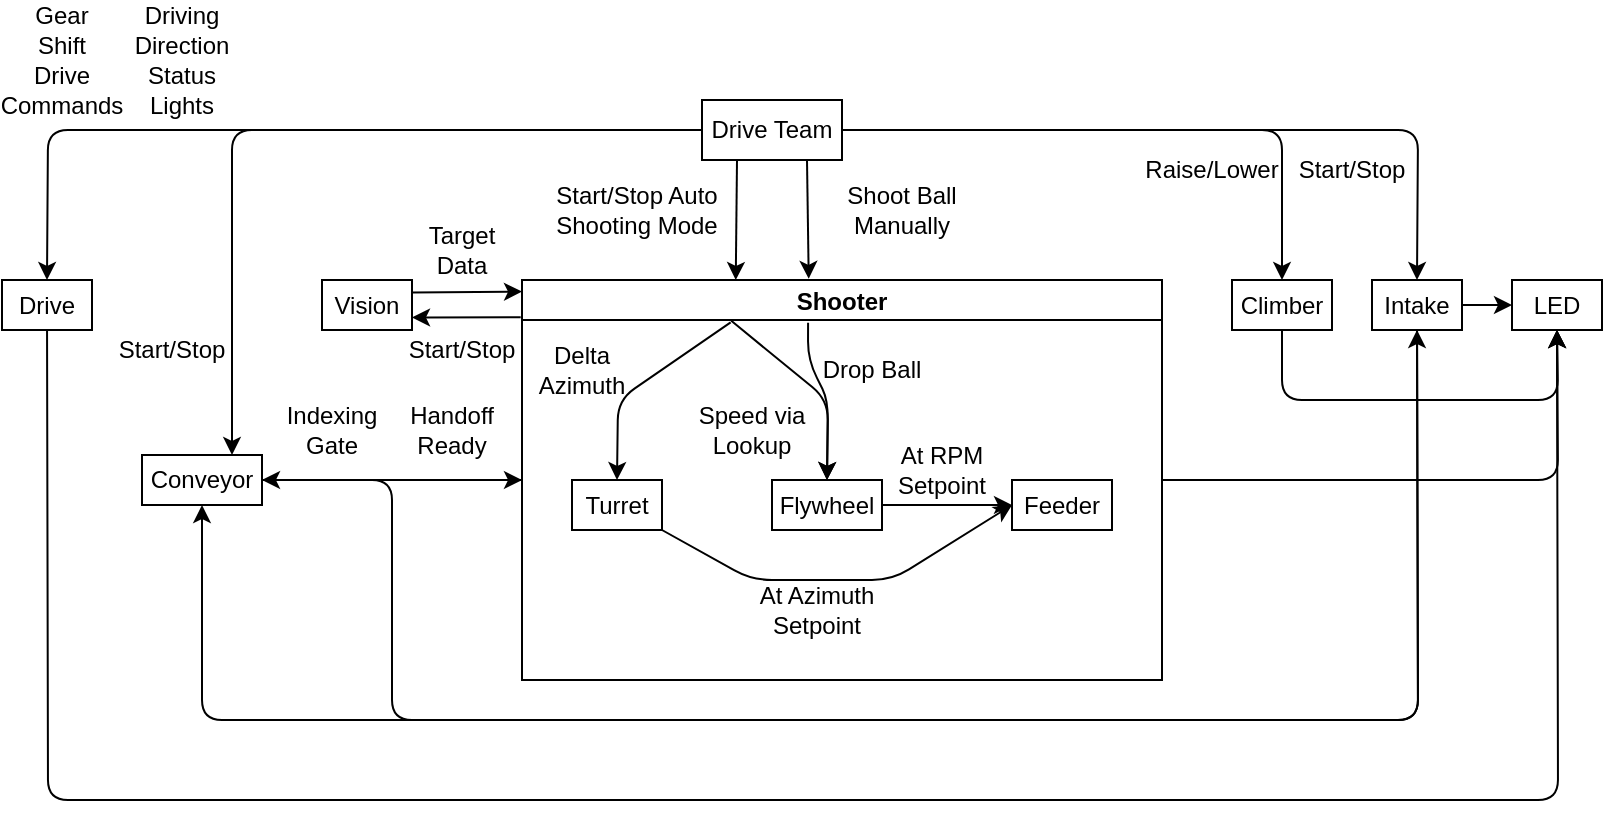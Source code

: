 <mxfile>
    <diagram id="sO3x3uy_BBgyKqLa8RWT" name="Main Page">
        <mxGraphModel dx="1183" dy="469" grid="1" gridSize="10" guides="1" tooltips="1" connect="1" arrows="1" fold="1" page="1" pageScale="1" pageWidth="850" pageHeight="1100" math="0" shadow="0">
            <root>
                <mxCell id="0"/>
                <mxCell id="1" parent="0"/>
                <mxCell id="28" style="edgeStyle=none;html=1;entryX=0.334;entryY=0;entryDx=0;entryDy=0;fontSize=12;exitX=0.25;exitY=1;exitDx=0;exitDy=0;entryPerimeter=0;" parent="1" source="2" target="15" edge="1">
                    <mxGeometry relative="1" as="geometry"/>
                </mxCell>
                <mxCell id="30" style="edgeStyle=none;html=1;exitX=0.75;exitY=1;exitDx=0;exitDy=0;entryX=0.448;entryY=-0.003;entryDx=0;entryDy=0;fontSize=12;entryPerimeter=0;" parent="1" source="2" target="15" edge="1">
                    <mxGeometry relative="1" as="geometry"/>
                </mxCell>
                <mxCell id="35" style="edgeStyle=none;html=1;exitX=0;exitY=0.5;exitDx=0;exitDy=0;entryX=0.5;entryY=0;entryDx=0;entryDy=0;" edge="1" parent="1" source="2" target="5">
                    <mxGeometry relative="1" as="geometry">
                        <Array as="points">
                            <mxPoint x="28" y="65"/>
                        </Array>
                    </mxGeometry>
                </mxCell>
                <mxCell id="43" style="edgeStyle=none;html=1;entryX=0.75;entryY=0;entryDx=0;entryDy=0;" edge="1" parent="1" source="2" target="8">
                    <mxGeometry relative="1" as="geometry">
                        <Array as="points">
                            <mxPoint x="120" y="65"/>
                        </Array>
                    </mxGeometry>
                </mxCell>
                <mxCell id="55" style="edgeStyle=none;html=1;exitX=1;exitY=0.5;exitDx=0;exitDy=0;entryX=0.5;entryY=0;entryDx=0;entryDy=0;" edge="1" parent="1" source="2" target="10">
                    <mxGeometry relative="1" as="geometry">
                        <Array as="points">
                            <mxPoint x="645" y="65"/>
                        </Array>
                    </mxGeometry>
                </mxCell>
                <mxCell id="59" style="edgeStyle=none;html=1;exitX=1;exitY=0.5;exitDx=0;exitDy=0;entryX=0.5;entryY=0;entryDx=0;entryDy=0;" edge="1" parent="1" source="2" target="3">
                    <mxGeometry relative="1" as="geometry">
                        <Array as="points">
                            <mxPoint x="713" y="65"/>
                        </Array>
                    </mxGeometry>
                </mxCell>
                <mxCell id="2" value="Drive Team" style="rounded=0;whiteSpace=wrap;html=1;" parent="1" vertex="1">
                    <mxGeometry x="355" y="50" width="70" height="30" as="geometry"/>
                </mxCell>
                <mxCell id="61" style="edgeStyle=none;html=1;entryX=0.5;entryY=1;entryDx=0;entryDy=0;" edge="1" parent="1" source="3" target="8">
                    <mxGeometry relative="1" as="geometry">
                        <Array as="points">
                            <mxPoint x="713" y="360"/>
                            <mxPoint x="105" y="360"/>
                        </Array>
                    </mxGeometry>
                </mxCell>
                <mxCell id="63" style="edgeStyle=none;html=1;entryX=0;entryY=0.5;entryDx=0;entryDy=0;" edge="1" parent="1" source="3" target="34">
                    <mxGeometry relative="1" as="geometry"/>
                </mxCell>
                <mxCell id="3" value="Intake" style="whiteSpace=wrap;html=1;rounded=0;" parent="1" vertex="1">
                    <mxGeometry x="690" y="140" width="45" height="25" as="geometry"/>
                </mxCell>
                <mxCell id="62" style="edgeStyle=none;html=1;entryX=0.5;entryY=1;entryDx=0;entryDy=0;" edge="1" parent="1" source="5" target="34">
                    <mxGeometry relative="1" as="geometry">
                        <Array as="points">
                            <mxPoint x="28" y="400"/>
                            <mxPoint x="783" y="400"/>
                        </Array>
                    </mxGeometry>
                </mxCell>
                <mxCell id="5" value="Drive" style="whiteSpace=wrap;html=1;rounded=0;" parent="1" vertex="1">
                    <mxGeometry x="5" y="140" width="45" height="25" as="geometry"/>
                </mxCell>
                <mxCell id="49" style="edgeStyle=none;html=1;exitX=1;exitY=0.5;exitDx=0;exitDy=0;entryX=0;entryY=0.5;entryDx=0;entryDy=0;" edge="1" parent="1" source="8" target="15">
                    <mxGeometry relative="1" as="geometry"/>
                </mxCell>
                <mxCell id="66" style="edgeStyle=none;html=1;exitX=1;exitY=0.5;exitDx=0;exitDy=0;entryX=0.5;entryY=1;entryDx=0;entryDy=0;" edge="1" parent="1" source="8" target="3">
                    <mxGeometry relative="1" as="geometry">
                        <Array as="points">
                            <mxPoint x="200" y="240"/>
                            <mxPoint x="200" y="360"/>
                            <mxPoint x="713" y="360"/>
                        </Array>
                    </mxGeometry>
                </mxCell>
                <mxCell id="8" value="Conveyor" style="whiteSpace=wrap;html=1;rounded=0;" parent="1" vertex="1">
                    <mxGeometry x="75" y="227.5" width="60" height="25" as="geometry"/>
                </mxCell>
                <mxCell id="64" style="edgeStyle=none;html=1;entryX=0.5;entryY=1;entryDx=0;entryDy=0;" edge="1" parent="1" source="10" target="34">
                    <mxGeometry relative="1" as="geometry">
                        <Array as="points">
                            <mxPoint x="645" y="200"/>
                            <mxPoint x="783" y="200"/>
                        </Array>
                    </mxGeometry>
                </mxCell>
                <mxCell id="10" value="Climber" style="whiteSpace=wrap;html=1;rounded=0;" parent="1" vertex="1">
                    <mxGeometry x="620" y="140" width="50" height="25" as="geometry"/>
                </mxCell>
                <mxCell id="16" style="edgeStyle=none;html=1;fontSize=12;entryX=0;entryY=0.029;entryDx=0;entryDy=0;exitX=1;exitY=0.25;exitDx=0;exitDy=0;entryPerimeter=0;" parent="1" source="11" target="15" edge="1">
                    <mxGeometry relative="1" as="geometry">
                        <mxPoint x="230" y="180" as="targetPoint"/>
                        <Array as="points"/>
                    </mxGeometry>
                </mxCell>
                <mxCell id="11" value="Vision" style="whiteSpace=wrap;html=1;rounded=0;" parent="1" vertex="1">
                    <mxGeometry x="165" y="140" width="45" height="25" as="geometry"/>
                </mxCell>
                <mxCell id="50" style="edgeStyle=none;html=1;exitX=0;exitY=0.5;exitDx=0;exitDy=0;entryX=1;entryY=0.5;entryDx=0;entryDy=0;" edge="1" parent="1" source="15" target="8">
                    <mxGeometry relative="1" as="geometry"/>
                </mxCell>
                <mxCell id="53" style="edgeStyle=none;html=1;exitX=-0.002;exitY=0.093;exitDx=0;exitDy=0;entryX=1;entryY=0.75;entryDx=0;entryDy=0;exitPerimeter=0;" edge="1" parent="1" source="15" target="11">
                    <mxGeometry relative="1" as="geometry"/>
                </mxCell>
                <mxCell id="67" style="edgeStyle=none;html=1;exitX=1;exitY=0.5;exitDx=0;exitDy=0;entryX=0.5;entryY=1;entryDx=0;entryDy=0;" edge="1" parent="1" source="15" target="34">
                    <mxGeometry relative="1" as="geometry">
                        <Array as="points">
                            <mxPoint x="783" y="240"/>
                        </Array>
                    </mxGeometry>
                </mxCell>
                <mxCell id="15" value="Shooter" style="swimlane;fontSize=12;fillColor=none;startSize=20;" parent="1" vertex="1">
                    <mxGeometry x="265" y="140" width="320" height="200" as="geometry"/>
                </mxCell>
                <mxCell id="24" style="edgeStyle=none;html=1;entryX=0;entryY=0.5;entryDx=0;entryDy=0;fontSize=12;" parent="15" source="6" target="9" edge="1">
                    <mxGeometry relative="1" as="geometry">
                        <Array as="points">
                            <mxPoint x="115" y="150"/>
                            <mxPoint x="185" y="150"/>
                        </Array>
                    </mxGeometry>
                </mxCell>
                <mxCell id="6" value="Turret" style="whiteSpace=wrap;html=1;rounded=0;" parent="15" vertex="1">
                    <mxGeometry x="25" y="100" width="45" height="25" as="geometry"/>
                </mxCell>
                <mxCell id="7" value="Flywheel" style="whiteSpace=wrap;html=1;rounded=0;" parent="15" vertex="1">
                    <mxGeometry x="125" y="100" width="55" height="25" as="geometry"/>
                </mxCell>
                <mxCell id="9" value="Feeder" style="whiteSpace=wrap;html=1;rounded=0;" parent="15" vertex="1">
                    <mxGeometry x="245" y="100" width="50" height="25" as="geometry"/>
                </mxCell>
                <mxCell id="20" style="edgeStyle=none;html=1;entryX=0.5;entryY=0;entryDx=0;entryDy=0;fontSize=12;exitX=0.326;exitY=0.106;exitDx=0;exitDy=0;exitPerimeter=0;" parent="15" source="15" target="6" edge="1">
                    <mxGeometry relative="1" as="geometry">
                        <mxPoint x="155" y="20" as="sourcePoint"/>
                        <Array as="points">
                            <mxPoint x="48" y="60"/>
                        </Array>
                    </mxGeometry>
                </mxCell>
                <mxCell id="21" value="Delta Azimuth" style="text;html=1;strokeColor=none;fillColor=none;align=center;verticalAlign=middle;whiteSpace=wrap;rounded=0;fontSize=12;" parent="15" vertex="1">
                    <mxGeometry y="30" width="60" height="30" as="geometry"/>
                </mxCell>
                <mxCell id="22" style="edgeStyle=none;html=1;entryX=0.5;entryY=0;entryDx=0;entryDy=0;fontSize=12;exitX=0.327;exitY=0.102;exitDx=0;exitDy=0;exitPerimeter=0;" parent="15" source="15" target="7" edge="1">
                    <mxGeometry relative="1" as="geometry">
                        <mxPoint x="153" y="20" as="sourcePoint"/>
                        <mxPoint x="57.5" y="110" as="targetPoint"/>
                        <Array as="points">
                            <mxPoint x="153" y="60"/>
                        </Array>
                    </mxGeometry>
                </mxCell>
                <mxCell id="23" value="Speed via Lookup" style="text;html=1;strokeColor=none;fillColor=none;align=center;verticalAlign=middle;whiteSpace=wrap;rounded=0;fontSize=12;" parent="15" vertex="1">
                    <mxGeometry x="85" y="60" width="60" height="30" as="geometry"/>
                </mxCell>
                <mxCell id="26" value="At RPM Setpoint" style="text;html=1;strokeColor=none;fillColor=none;align=center;verticalAlign=middle;whiteSpace=wrap;rounded=0;fontSize=12;" parent="15" vertex="1">
                    <mxGeometry x="180" y="80" width="60" height="30" as="geometry"/>
                </mxCell>
                <mxCell id="27" value="At Azimuth Setpoint" style="text;html=1;strokeColor=none;fillColor=none;align=center;verticalAlign=middle;whiteSpace=wrap;rounded=0;fontSize=12;" parent="15" vertex="1">
                    <mxGeometry x="115" y="150" width="65" height="30" as="geometry"/>
                </mxCell>
                <mxCell id="32" value="" style="endArrow=classic;html=1;fontSize=12;exitX=0.447;exitY=0.107;exitDx=0;exitDy=0;exitPerimeter=0;entryX=0.5;entryY=0;entryDx=0;entryDy=0;" parent="15" source="15" target="7" edge="1">
                    <mxGeometry width="50" height="50" relative="1" as="geometry">
                        <mxPoint x="215" y="120" as="sourcePoint"/>
                        <mxPoint x="265" y="70" as="targetPoint"/>
                        <Array as="points">
                            <mxPoint x="143" y="40"/>
                            <mxPoint x="153" y="60"/>
                        </Array>
                    </mxGeometry>
                </mxCell>
                <mxCell id="33" value="Drop Ball" style="text;html=1;strokeColor=none;fillColor=none;align=center;verticalAlign=middle;whiteSpace=wrap;rounded=0;fontSize=12;" parent="15" vertex="1">
                    <mxGeometry x="145" y="30" width="60" height="30" as="geometry"/>
                </mxCell>
                <mxCell id="19" value="Target Data" style="text;html=1;strokeColor=none;fillColor=none;align=center;verticalAlign=middle;whiteSpace=wrap;rounded=0;fontSize=12;" parent="1" vertex="1">
                    <mxGeometry x="205" y="110" width="60" height="30" as="geometry"/>
                </mxCell>
                <mxCell id="25" style="edgeStyle=none;html=1;fontSize=12;" parent="1" source="7" edge="1">
                    <mxGeometry relative="1" as="geometry">
                        <mxPoint x="510" y="252.5" as="targetPoint"/>
                    </mxGeometry>
                </mxCell>
                <mxCell id="29" value="Start/Stop Auto Shooting Mode" style="text;html=1;strokeColor=none;fillColor=none;align=center;verticalAlign=middle;whiteSpace=wrap;rounded=0;fontSize=12;" parent="1" vertex="1">
                    <mxGeometry x="280" y="90" width="85" height="30" as="geometry"/>
                </mxCell>
                <mxCell id="31" value="Shoot Ball Manually" style="text;html=1;strokeColor=none;fillColor=none;align=center;verticalAlign=middle;whiteSpace=wrap;rounded=0;fontSize=12;" parent="1" vertex="1">
                    <mxGeometry x="425" y="90" width="60" height="30" as="geometry"/>
                </mxCell>
                <mxCell id="34" value="LED" style="whiteSpace=wrap;html=1;rounded=0;" parent="1" vertex="1">
                    <mxGeometry x="760" y="140" width="45" height="25" as="geometry"/>
                </mxCell>
                <mxCell id="36" value="Drive Commands" style="text;html=1;strokeColor=none;fillColor=none;align=center;verticalAlign=middle;whiteSpace=wrap;rounded=0;fontSize=12;" vertex="1" parent="1">
                    <mxGeometry x="5" y="30" width="60" height="30" as="geometry"/>
                </mxCell>
                <mxCell id="38" value="Driving Direction" style="text;html=1;strokeColor=none;fillColor=none;align=center;verticalAlign=middle;whiteSpace=wrap;rounded=0;fontSize=12;" vertex="1" parent="1">
                    <mxGeometry x="65" width="60" height="30" as="geometry"/>
                </mxCell>
                <mxCell id="40" value="Gear Shift" style="text;html=1;strokeColor=none;fillColor=none;align=center;verticalAlign=middle;whiteSpace=wrap;rounded=0;fontSize=12;" vertex="1" parent="1">
                    <mxGeometry x="20" y="5" width="30" height="20" as="geometry"/>
                </mxCell>
                <mxCell id="41" value="Status Lights" style="text;html=1;strokeColor=none;fillColor=none;align=center;verticalAlign=middle;whiteSpace=wrap;rounded=0;fontSize=12;" vertex="1" parent="1">
                    <mxGeometry x="65" y="30" width="60" height="30" as="geometry"/>
                </mxCell>
                <mxCell id="44" value="Start/Stop" style="text;html=1;strokeColor=none;fillColor=none;align=center;verticalAlign=middle;whiteSpace=wrap;rounded=0;fontSize=12;" vertex="1" parent="1">
                    <mxGeometry x="60" y="160" width="60" height="30" as="geometry"/>
                </mxCell>
                <mxCell id="45" value="Indexing Gate" style="text;html=1;strokeColor=none;fillColor=none;align=center;verticalAlign=middle;whiteSpace=wrap;rounded=0;fontSize=12;" vertex="1" parent="1">
                    <mxGeometry x="140" y="200" width="60" height="30" as="geometry"/>
                </mxCell>
                <mxCell id="47" value="Handoff Ready" style="text;html=1;strokeColor=none;fillColor=none;align=center;verticalAlign=middle;whiteSpace=wrap;rounded=0;fontSize=12;" vertex="1" parent="1">
                    <mxGeometry x="200" y="200" width="60" height="30" as="geometry"/>
                </mxCell>
                <mxCell id="52" value="Start/Stop" style="text;html=1;strokeColor=none;fillColor=none;align=center;verticalAlign=middle;whiteSpace=wrap;rounded=0;fontSize=12;" vertex="1" parent="1">
                    <mxGeometry x="205" y="160" width="60" height="30" as="geometry"/>
                </mxCell>
                <mxCell id="56" value="Raise/Lower" style="text;html=1;strokeColor=none;fillColor=none;align=center;verticalAlign=middle;whiteSpace=wrap;rounded=0;fontSize=12;" vertex="1" parent="1">
                    <mxGeometry x="580" y="70" width="60" height="30" as="geometry"/>
                </mxCell>
                <mxCell id="60" value="Start/Stop" style="text;html=1;strokeColor=none;fillColor=none;align=center;verticalAlign=middle;whiteSpace=wrap;rounded=0;fontSize=12;" vertex="1" parent="1">
                    <mxGeometry x="650" y="70" width="60" height="30" as="geometry"/>
                </mxCell>
            </root>
        </mxGraphModel>
    </diagram>
</mxfile>